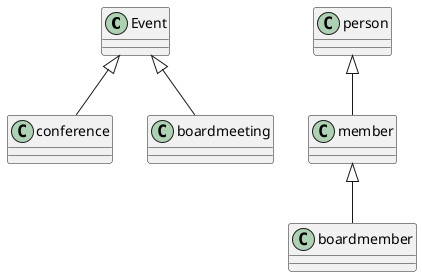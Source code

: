 @startuml
'https://plantuml.com/sequence-diagram

class Event
class conference
class boardmeeting
Event <|-- conference
Event <|-- boardmeeting

class person
class member
class boardmember
person <|-- member
member <|-- boardmember
@enduml